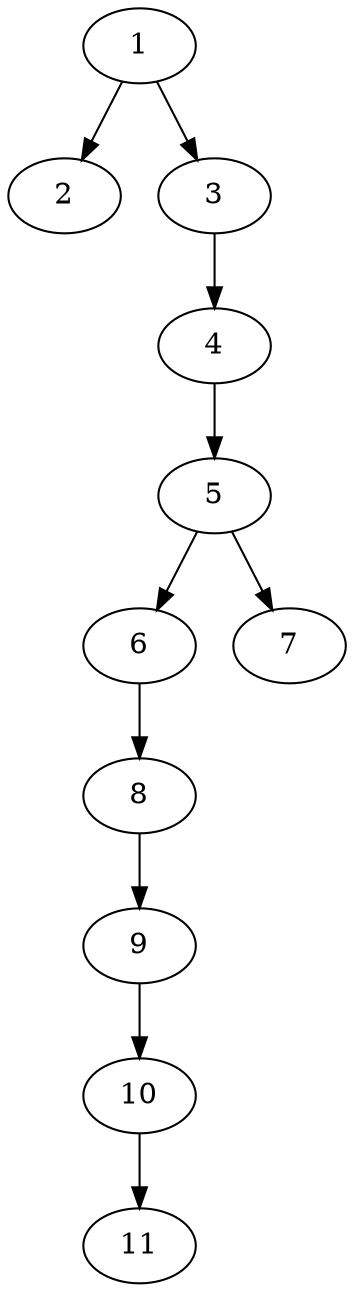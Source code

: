// DAG (tier=1-easy, mode=data, n=11, ccr=0.323, fat=0.379, density=0.348, regular=0.630, jump=0.056, mindata=1048576, maxdata=8388608)
// DAG automatically generated by daggen at Sun Aug 24 16:33:33 2025
// /home/ermia/Project/Environments/daggen/bin/daggen --dot --ccr 0.323 --fat 0.379 --regular 0.630 --density 0.348 --jump 0.056 --mindata 1048576 --maxdata 8388608 -n 11 
digraph G {
  1 [size="12756980190706504", alpha="0.15", expect_size="6378490095353252"]
  1 -> 2 [size ="526984736145408"]
  1 -> 3 [size ="526984736145408"]
  2 [size="177962569226275258368", alpha="0.02", expect_size="88981284613137629184"]
  3 [size="96094064780884574208", alpha="0.01", expect_size="48047032390442287104"]
  3 -> 4 [size ="167836995551232"]
  4 [size="522498764226791296", alpha="0.02", expect_size="261249382113395648"]
  4 -> 5 [size ="186568144846848"]
  5 [size="33020303034850213888", alpha="0.01", expect_size="16510151517425106944"]
  5 -> 6 [size ="82339967270912"]
  5 -> 7 [size ="82339967270912"]
  6 [size="485877611595336768", alpha="0.07", expect_size="242938805797668384"]
  6 -> 8 [size ="261940525924352"]
  7 [size="20234332977189276", alpha="0.01", expect_size="10117166488594638"]
  8 [size="332271947818764032", alpha="0.16", expect_size="166135973909382016"]
  8 -> 9 [size ="417881560973312"]
  9 [size="6322224086889971", alpha="0.02", expect_size="3161112043444985"]
  9 -> 10 [size ="155610767163392"]
  10 [size="4839393559185158", alpha="0.16", expect_size="2419696779592579"]
  10 -> 11 [size ="89918126686208"]
  11 [size="18603449350104452", alpha="0.07", expect_size="9301724675052226"]
}